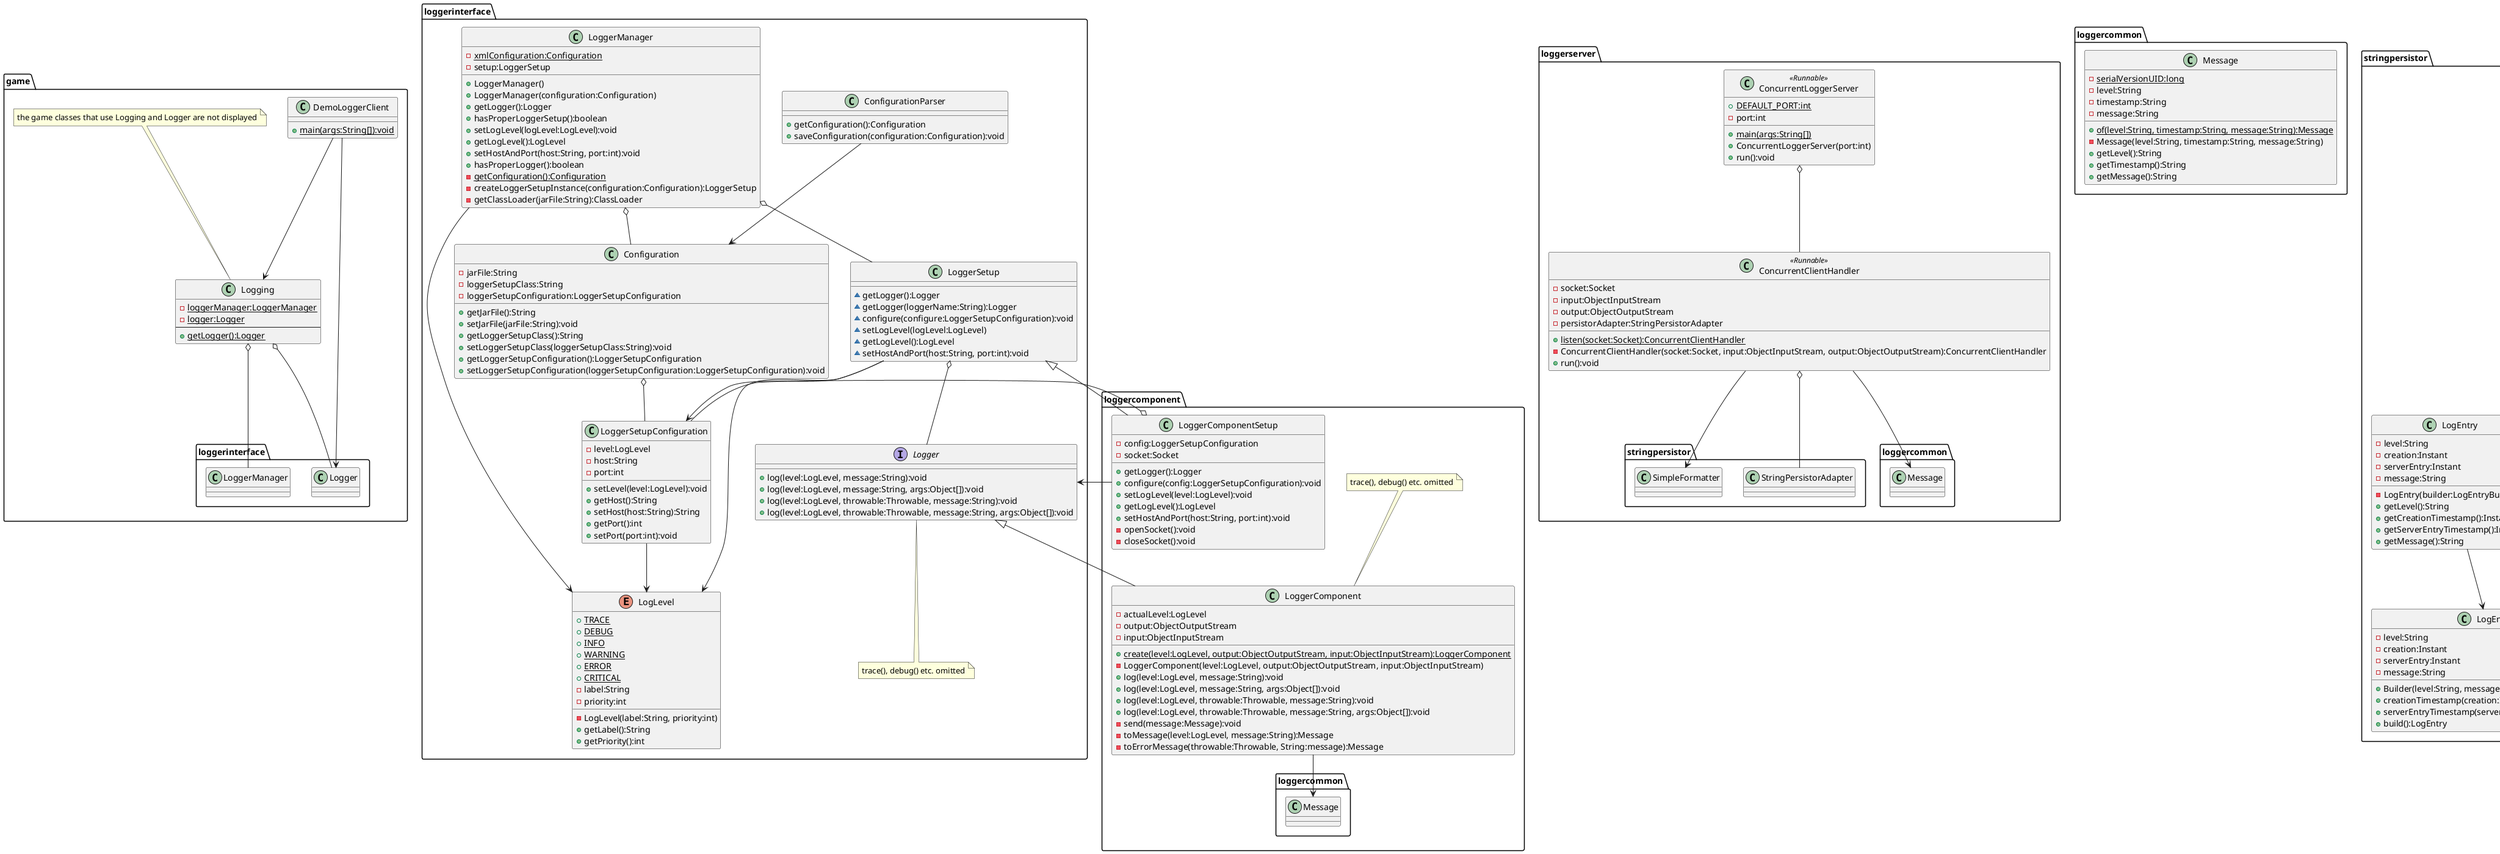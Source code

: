 @startuml

package "game" {
    class DemoLoggerClient {
        {static} + main(args:String[]):void
    }
    class Logging {
        {static} - loggerManager:LoggerManager
        {static} - logger:Logger
        ---
        {static} + getLogger():Logger
    }
    note top of Logging
        the game classes that use Logging and Logger are not displayed
    end note
    Logging o-- loggerinterface.LoggerManager
    Logging o-- loggerinterface.Logger
    DemoLoggerClient --> Logging
    DemoLoggerClient --> loggerinterface.Logger
}

package "loggerinterface" {
    interface Logger {
        + log(level:LogLevel, message:String):void
        + log(level:LogLevel, message:String, args:Object[]):void
        + log(level:LogLevel, throwable:Throwable, message:String):void
        + log(level:LogLevel, throwable:Throwable, message:String, args:Object[]):void
    }
    note bottom of Logger
        trace(), debug() etc. omitted
    end note
    class Configuration {
        - jarFile:String
        - loggerSetupClass:String
        - loggerSetupConfiguration:LoggerSetupConfiguration
        + getJarFile():String
        + setJarFile(jarFile:String):void
        + getLoggerSetupClass():String
        + setLoggerSetupClass(loggerSetupClass:String):void
        + getLoggerSetupConfiguration():LoggerSetupConfiguration
        + setLoggerSetupConfiguration(loggerSetupConfiguration:LoggerSetupConfiguration):void
    }
    class ConfigurationParser {
        + getConfiguration():Configuration
        + saveConfiguration(configuration:Configuration):void
    }
    class LoggerManager {
        {static} - xmlConfiguration:Configuration
        - setup:LoggerSetup
        + LoggerManager()
        + LoggerManager(configuration:Configuration)
        + getLogger():Logger
        + hasProperLoggerSetup():boolean
        + setLogLevel(logLevel:LogLevel):void
        + getLogLevel():LogLevel
        + setHostAndPort(host:String, port:int):void
        + hasProperLogger():boolean
        {static} - getConfiguration():Configuration
        - createLoggerSetupInstance(configuration:Configuration):LoggerSetup
        - getClassLoader(jarFile:String):ClassLoader
    }
    class LoggerSetup {
        ~ getLogger():Logger
        ~ getLogger(loggerName:String):Logger
        ~ configure(configure:LoggerSetupConfiguration):void
        ~ setLogLevel(logLevel:LogLevel)
        ~ getLogLevel():LogLevel
        ~ setHostAndPort(host:String, port:int):void
    }
    class LoggerSetupConfiguration {
        - level:LogLevel
        - host:String
        - port:int
        + setLevel(level:LogLevel):void
        + getHost():String
        + setHost(host:String):String
        + getPort():int
        + setPort(port:int):void
    }
    enum LogLevel {
        {static} + TRACE
        {static} + DEBUG
        {static} + INFO
        {static} + WARNING
        {static} + ERROR
        {static} + CRITICAL
        - label:String
        - priority:int
        - LogLevel(label:String, priority:int)
        + getLabel():String
        + getPriority():int
    }
    Configuration o-- LoggerSetupConfiguration
    ConfigurationParser --> Configuration
    LoggerManager o-- Configuration
    LoggerManager o-- LoggerSetup
    LoggerManager --> LogLevel
    LoggerSetup o-- Logger
    LoggerSetup --> LoggerSetupConfiguration
    LoggerSetup --> LogLevel
    LoggerSetupConfiguration --> LogLevel
}

package "loggercomponent" {
    class LoggerComponent {
        - actualLevel:LogLevel
        - output:ObjectOutputStream
        - input:ObjectInputStream
        {static} + create(level:LogLevel, output:ObjectOutputStream, input:ObjectInputStream):LoggerComponent
        - LoggerComponent(level:LogLevel, output:ObjectOutputStream, input:ObjectInputStream)
        + log(level:LogLevel, message:String):void
        + log(level:LogLevel, message:String, args:Object[]):void
        + log(level:LogLevel, throwable:Throwable, message:String):void
        + log(level:LogLevel, throwable:Throwable, message:String, args:Object[]):void
        - send(message:Message):void
        - toMessage(level:LogLevel, message:String):Message
        - toErrorMessage(throwable:Throwable, String:message):Message
    }
    note top of LoggerComponent
        trace(), debug() etc. omitted
    end note
    class LoggerComponentSetup {
        - config:LoggerSetupConfiguration
        - socket:Socket
        + getLogger():Logger
        + configure(config:LoggerSetupConfiguration):void
        + setLogLevel(level:LogLevel):void
        + getLogLevel():LogLevel
        + setHostAndPort(host:String, port:int):void
        - openSocket():void
        - closeSocket():void
    }
    loggerinterface.LoggerSetup <|-- LoggerComponentSetup 
    LoggerComponentSetup o-- loggerinterface.LoggerSetupConfiguration
    LoggerComponentSetup --> loggerinterface.Logger
    loggerinterface.Logger <|-- LoggerComponent
    LoggerComponent --> loggercommon.Message
}

package "loggerserver" {
    class ConcurrentLoggerServer << Runnable >> {
        {static} + DEFAULT_PORT:int
        - port:int
        {static} + main(args:String[])
        + ConcurrentLoggerServer(port:int)
        + run():void
    }
    class ConcurrentClientHandler << Runnable >> {
        - socket:Socket
        - input:ObjectInputStream
        - output:ObjectOutputStream
        - persistorAdapter:StringPersistorAdapter
        {static} + listen(socket:Socket):ConcurrentClientHandler
        - ConcurrentClientHandler(socket:Socket, input:ObjectInputStream, output:ObjectOutputStream):ConcurrentClientHandler
        + run():void
    }
    ConcurrentLoggerServer o-- ConcurrentClientHandler
    ConcurrentClientHandler o-- stringpersistor.StringPersistorAdapter
    ConcurrentClientHandler --> stringpersistor.SimpleFormatter
    ConcurrentClientHandler --> loggercommon.Message
}

package "loggercommon" {
    class Message {
        {static} - serialVersionUID:long
        - level:String
        - timestamp:String
        - message:String
        {static} + of(level:String, timestamp:String, message:String):Message
        - Message(level:String, timestamp:String, message:String)
        + getLevel():String
        + getTimestamp():String
        + getMessage():String
    }
}

package "stringpersistor" {
    class StringPersistorFile {
        - lineSeparator:String
        - writer:BufferedWriter
        - reader:BufferedReader
        + StringPersistorFile()
        + setFile(file:File):void
        + save(instant:Instant, payload:String):void
        + get(count:int):List<PersistedString>
    }
    class PersistedStringParser {
        {static} - ISO_INSTANT_LENGTH:int
        {static} - SEPARATOR:String
        {static} + parseItem(string:String):PersistedString
        {static} + startsWithIsoDate(line:String):boolean
    }
    interface LogMessage {
        + getLevel():String
        + getCreationTimestamp():Instant
        + getServerEntryTimestamp():Instant
        + getMessage():String
    }
    class LogEntry {
        - level:String
        - creation:Instant
        - serverEntry:Instant
        - message:String
        - LogEntry(builder:LogEntryBuilder)
        + getLevel():String
        + getCreationTimestamp():Instant
        + getServerEntryTimestamp():Instant
        + getMessage():String
    }
    class LogEntryBuilder {
        - level:String
        - creation:Instant
        - serverEntry:Instant
        - message:String
        + Builder(level:String, message:String)
        + creationTimestamp(creation:Instant):LogEntryBuilder
        + serverEntryTimestamp(serverEntry:Instant):LogEntryBuilder
        + build():LogEntry
    }
    interface LogPersistor {
        + save(log:LogMessage)
    }
    class StringPersistorAdapter {
        - stringPersistor:StringPersistor
        - formatter:LogMessageFormatter
        - StringPersistorAdapter(formatter:LogMessageFormatter, stringPersistor:StringPersistor)
        {static} + create(formatter:LogMessageFormatter, stringPersistor:StringPersistor):StringPersistorAdapter
        + save(log:LogMessage)
    }
    interface LogMessageFormatter {
        + format(log:LogMessage):PersistedString
    }
    class SimpleFormatter {
        + format(log:LogMessage):PersistedString
    }
    stringpersistorapi.StringPersistor <|-- StringPersistorFile
    StringPersistorFile --> stringpersistorapi.PersistedString
    PersistedStringParser --> stringpersistorapi.PersistedString
    LogEntry <|-- LogMessage
    LogPersistor --> LogMessage
    StringPersistorAdapter <|-- LogPersistor
    StringPersistorAdapter o-- stringpersistorapi.StringPersistor
    StringPersistorAdapter --> StringPersistorFile
    StringPersistorAdapter o-- LogMessageFormatter
    LogMessageFormatter --> LogMessage
    LogMessageFormatter --> stringpersistorapi.PersistedString
    LogMessageFormatter <|-- SimpleFormatter
    SimpleFormatter --> LogMessage
    SimpleFormatter --> stringpersistorapi.PersistedString
    LogEntry --> LogEntryBuilder
}

package "stringpersistorapi" {
    interface StringPersistor {
        + setFile(file:File):void
        + save(instant:Instant, payload:String):void
        + get(count:int):List<PersistedString>
    }
    class PersistedString {
        - timestamp:Instant
        - payload:String
        + PersistedString(instant:Instant, payload:String)
        + getTimestamp():Instant
        + getPayload():String
    }
    StringPersistor --> PersistedString
}

@enduml

